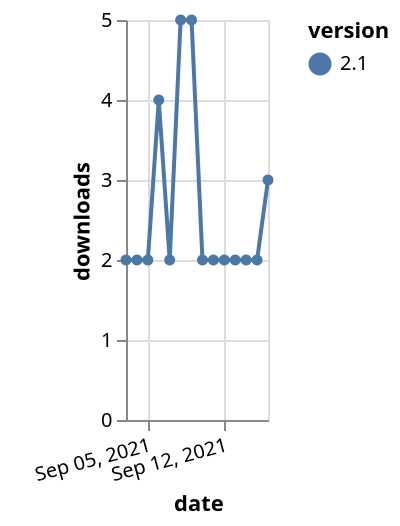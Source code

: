 {"$schema": "https://vega.github.io/schema/vega-lite/v5.json", "description": "A simple bar chart with embedded data.", "data": {"values": [{"date": "2021-09-03", "total": 3969, "delta": 2, "version": "2.1"}, {"date": "2021-09-04", "total": 3971, "delta": 2, "version": "2.1"}, {"date": "2021-09-05", "total": 3973, "delta": 2, "version": "2.1"}, {"date": "2021-09-06", "total": 3977, "delta": 4, "version": "2.1"}, {"date": "2021-09-07", "total": 3979, "delta": 2, "version": "2.1"}, {"date": "2021-09-08", "total": 3984, "delta": 5, "version": "2.1"}, {"date": "2021-09-09", "total": 3989, "delta": 5, "version": "2.1"}, {"date": "2021-09-10", "total": 3991, "delta": 2, "version": "2.1"}, {"date": "2021-09-11", "total": 3993, "delta": 2, "version": "2.1"}, {"date": "2021-09-12", "total": 3995, "delta": 2, "version": "2.1"}, {"date": "2021-09-13", "total": 3997, "delta": 2, "version": "2.1"}, {"date": "2021-09-14", "total": 3999, "delta": 2, "version": "2.1"}, {"date": "2021-09-15", "total": 4001, "delta": 2, "version": "2.1"}, {"date": "2021-09-16", "total": 4004, "delta": 3, "version": "2.1"}]}, "width": "container", "mark": {"type": "line", "point": {"filled": true}}, "encoding": {"x": {"field": "date", "type": "temporal", "timeUnit": "yearmonthdate", "title": "date", "axis": {"labelAngle": -15}}, "y": {"field": "delta", "type": "quantitative", "title": "downloads"}, "color": {"field": "version", "type": "nominal"}, "tooltip": {"field": "delta"}}}